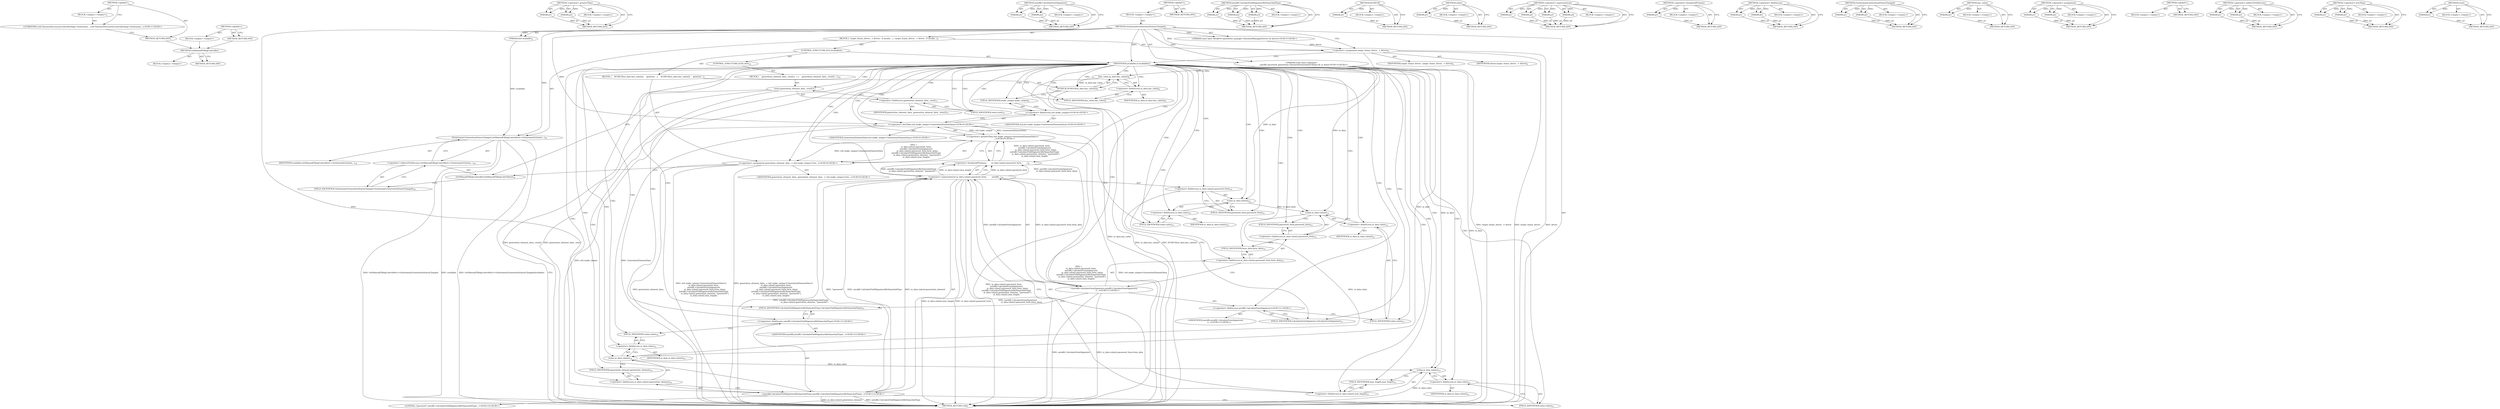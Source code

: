 digraph "&lt;global&gt;" {
vulnerable_171 [label=<(METHOD,GetManualFillingController)>];
vulnerable_172 [label=<(BLOCK,&lt;empty&gt;,&lt;empty&gt;)>];
vulnerable_173 [label=<(METHOD_RETURN,ANY)>];
vulnerable_121 [label=<(METHOD,&lt;operator&gt;.greaterThan)>];
vulnerable_122 [label=<(PARAM,p1)>];
vulnerable_123 [label=<(PARAM,p2)>];
vulnerable_124 [label=<(BLOCK,&lt;empty&gt;,&lt;empty&gt;)>];
vulnerable_125 [label=<(METHOD_RETURN,ANY)>];
vulnerable_146 [label=<(METHOD,autofill.CalculateFormSignature)>];
vulnerable_147 [label=<(PARAM,p1)>];
vulnerable_148 [label=<(PARAM,p2)>];
vulnerable_149 [label=<(BLOCK,&lt;empty&gt;,&lt;empty&gt;)>];
vulnerable_150 [label=<(METHOD_RETURN,ANY)>];
vulnerable_6 [label=<(METHOD,&lt;global&gt;)<SUB>1</SUB>>];
vulnerable_7 [label=<(BLOCK,&lt;empty&gt;,&lt;empty&gt;)<SUB>1</SUB>>];
vulnerable_8 [label=<(METHOD,OnAutomaticGenerationStatusChanged)<SUB>1</SUB>>];
vulnerable_9 [label=<(PARAM,bool available)<SUB>2</SUB>>];
vulnerable_10 [label="<(PARAM,const base::Optional&lt;
        autofill::password_generation::PasswordGenerationUIData&gt;&amp; ui_data)<SUB>3</SUB>>"];
vulnerable_11 [label="<(PARAM,const base::WeakPtr&lt;password_manager::PasswordManagerDriver&gt;&amp; driver)<SUB>5</SUB>>"];
vulnerable_12 [label=<(BLOCK,{
  target_frame_driver_ = driver;
  if (availa...,{
  target_frame_driver_ = driver;
  if (availa...)<SUB>5</SUB>>];
vulnerable_13 [label=<(&lt;operator&gt;.assignment,target_frame_driver_ = driver)<SUB>6</SUB>>];
vulnerable_14 [label=<(IDENTIFIER,target_frame_driver_,target_frame_driver_ = driver)<SUB>6</SUB>>];
vulnerable_15 [label=<(IDENTIFIER,driver,target_frame_driver_ = driver)<SUB>6</SUB>>];
vulnerable_16 [label=<(CONTROL_STRUCTURE,IF,if (available))<SUB>7</SUB>>];
vulnerable_17 [label=<(IDENTIFIER,available,if (available))<SUB>7</SUB>>];
vulnerable_18 [label=<(BLOCK,{
    DCHECK(ui_data.has_value());
    generati...,{
    DCHECK(ui_data.has_value());
    generati...)<SUB>7</SUB>>];
vulnerable_19 [label=<(DCHECK,DCHECK(ui_data.has_value()))<SUB>8</SUB>>];
vulnerable_20 [label=<(has_value,ui_data.has_value())<SUB>8</SUB>>];
vulnerable_21 [label=<(&lt;operator&gt;.fieldAccess,ui_data.has_value)<SUB>8</SUB>>];
vulnerable_22 [label=<(IDENTIFIER,ui_data,ui_data.has_value())<SUB>8</SUB>>];
vulnerable_23 [label=<(FIELD_IDENTIFIER,has_value,has_value)<SUB>8</SUB>>];
vulnerable_24 [label="<(&lt;operator&gt;.assignment,generation_element_data_ = std::make_unique&lt;Gen...)<SUB>9</SUB>>"];
vulnerable_25 [label="<(IDENTIFIER,generation_element_data_,generation_element_data_ = std::make_unique&lt;Gen...)<SUB>9</SUB>>"];
vulnerable_26 [label="<(&lt;operator&gt;.greaterThan,std::make_unique&lt;GenerationElementData&gt;(
      ...)<SUB>9</SUB>>"];
vulnerable_27 [label="<(&lt;operator&gt;.lessThan,std::make_unique&lt;GenerationElementData)<SUB>9</SUB>>"];
vulnerable_28 [label="<(&lt;operator&gt;.fieldAccess,std::make_unique)<SUB>9</SUB>>"];
vulnerable_29 [label="<(IDENTIFIER,std,std::make_unique&lt;GenerationElementData)<SUB>9</SUB>>"];
vulnerable_30 [label=<(FIELD_IDENTIFIER,make_unique,make_unique)<SUB>9</SUB>>];
vulnerable_31 [label="<(IDENTIFIER,GenerationElementData,std::make_unique&lt;GenerationElementData)<SUB>9</SUB>>"];
vulnerable_32 [label=<(&lt;operator&gt;.bracketedPrimary,(
        ui_data.value().password_form,
      ...)<SUB>9</SUB>>];
vulnerable_33 [label=<(&lt;operator&gt;.expressionList,ui_data.value().password_form,
        autofill...)<SUB>10</SUB>>];
vulnerable_34 [label=<(&lt;operator&gt;.fieldAccess,ui_data.value().password_form)<SUB>10</SUB>>];
vulnerable_35 [label=<(value,ui_data.value())<SUB>10</SUB>>];
vulnerable_36 [label=<(&lt;operator&gt;.fieldAccess,ui_data.value)<SUB>10</SUB>>];
vulnerable_37 [label=<(IDENTIFIER,ui_data,ui_data.value())<SUB>10</SUB>>];
vulnerable_38 [label=<(FIELD_IDENTIFIER,value,value)<SUB>10</SUB>>];
vulnerable_39 [label=<(FIELD_IDENTIFIER,password_form,password_form)<SUB>10</SUB>>];
vulnerable_40 [label="<(autofill.CalculateFormSignature,autofill::CalculateFormSignature(
            u...)<SUB>11</SUB>>"];
vulnerable_41 [label="<(&lt;operator&gt;.fieldAccess,autofill::CalculateFormSignature)<SUB>11</SUB>>"];
vulnerable_42 [label="<(IDENTIFIER,autofill,autofill::CalculateFormSignature(
            u...)<SUB>11</SUB>>"];
vulnerable_43 [label=<(FIELD_IDENTIFIER,CalculateFormSignature,CalculateFormSignature)<SUB>11</SUB>>];
vulnerable_44 [label=<(&lt;operator&gt;.fieldAccess,ui_data.value().password_form.form_data)<SUB>12</SUB>>];
vulnerable_45 [label=<(&lt;operator&gt;.fieldAccess,ui_data.value().password_form)<SUB>12</SUB>>];
vulnerable_46 [label=<(value,ui_data.value())<SUB>12</SUB>>];
vulnerable_47 [label=<(&lt;operator&gt;.fieldAccess,ui_data.value)<SUB>12</SUB>>];
vulnerable_48 [label=<(IDENTIFIER,ui_data,ui_data.value())<SUB>12</SUB>>];
vulnerable_49 [label=<(FIELD_IDENTIFIER,value,value)<SUB>12</SUB>>];
vulnerable_50 [label=<(FIELD_IDENTIFIER,password_form,password_form)<SUB>12</SUB>>];
vulnerable_51 [label=<(FIELD_IDENTIFIER,form_data,form_data)<SUB>12</SUB>>];
vulnerable_52 [label="<(autofill.CalculateFieldSignatureByNameAndType,autofill::CalculateFieldSignatureByNameAndType(...)<SUB>13</SUB>>"];
vulnerable_53 [label="<(&lt;operator&gt;.fieldAccess,autofill::CalculateFieldSignatureByNameAndType)<SUB>13</SUB>>"];
vulnerable_54 [label="<(IDENTIFIER,autofill,autofill::CalculateFieldSignatureByNameAndType(...)<SUB>13</SUB>>"];
vulnerable_55 [label=<(FIELD_IDENTIFIER,CalculateFieldSignatureByNameAndType,CalculateFieldSignatureByNameAndType)<SUB>13</SUB>>];
vulnerable_56 [label=<(&lt;operator&gt;.fieldAccess,ui_data.value().generation_element)<SUB>14</SUB>>];
vulnerable_57 [label=<(value,ui_data.value())<SUB>14</SUB>>];
vulnerable_58 [label=<(&lt;operator&gt;.fieldAccess,ui_data.value)<SUB>14</SUB>>];
vulnerable_59 [label=<(IDENTIFIER,ui_data,ui_data.value())<SUB>14</SUB>>];
vulnerable_60 [label=<(FIELD_IDENTIFIER,value,value)<SUB>14</SUB>>];
vulnerable_61 [label=<(FIELD_IDENTIFIER,generation_element,generation_element)<SUB>14</SUB>>];
vulnerable_62 [label="<(LITERAL,&quot;password&quot;,autofill::CalculateFieldSignatureByNameAndType(...)<SUB>14</SUB>>"];
vulnerable_63 [label=<(&lt;operator&gt;.fieldAccess,ui_data.value().max_length)<SUB>15</SUB>>];
vulnerable_64 [label=<(value,ui_data.value())<SUB>15</SUB>>];
vulnerable_65 [label=<(&lt;operator&gt;.fieldAccess,ui_data.value)<SUB>15</SUB>>];
vulnerable_66 [label=<(IDENTIFIER,ui_data,ui_data.value())<SUB>15</SUB>>];
vulnerable_67 [label=<(FIELD_IDENTIFIER,value,value)<SUB>15</SUB>>];
vulnerable_68 [label=<(FIELD_IDENTIFIER,max_length,max_length)<SUB>15</SUB>>];
vulnerable_69 [label=<(CONTROL_STRUCTURE,ELSE,else)<SUB>16</SUB>>];
vulnerable_70 [label=<(BLOCK,{
    generation_element_data_.reset();
  },{
    generation_element_data_.reset();
  })<SUB>16</SUB>>];
vulnerable_71 [label=<(reset,generation_element_data_.reset())<SUB>17</SUB>>];
vulnerable_72 [label=<(&lt;operator&gt;.fieldAccess,generation_element_data_.reset)<SUB>17</SUB>>];
vulnerable_73 [label=<(IDENTIFIER,generation_element_data_,generation_element_data_.reset())<SUB>17</SUB>>];
vulnerable_74 [label=<(FIELD_IDENTIFIER,reset,reset)<SUB>17</SUB>>];
vulnerable_75 [label=<(OnAutomaticGenerationStatusChanged,GetManualFillingController()-&gt;OnAutomaticGenera...)<SUB>19</SUB>>];
vulnerable_76 [label=<(&lt;operator&gt;.indirectFieldAccess,GetManualFillingController()-&gt;OnAutomaticGenera...)<SUB>19</SUB>>];
vulnerable_77 [label=<(GetManualFillingController,GetManualFillingController())<SUB>19</SUB>>];
vulnerable_78 [label=<(FIELD_IDENTIFIER,OnAutomaticGenerationStatusChanged,OnAutomaticGenerationStatusChanged)<SUB>19</SUB>>];
vulnerable_79 [label=<(IDENTIFIER,available,GetManualFillingController()-&gt;OnAutomaticGenera...)<SUB>19</SUB>>];
vulnerable_80 [label=<(METHOD_RETURN,void)<SUB>1</SUB>>];
vulnerable_82 [label=<(METHOD_RETURN,ANY)<SUB>1</SUB>>];
vulnerable_151 [label=<(METHOD,autofill.CalculateFieldSignatureByNameAndType)>];
vulnerable_152 [label=<(PARAM,p1)>];
vulnerable_153 [label=<(PARAM,p2)>];
vulnerable_154 [label=<(PARAM,p3)>];
vulnerable_155 [label=<(BLOCK,&lt;empty&gt;,&lt;empty&gt;)>];
vulnerable_156 [label=<(METHOD_RETURN,ANY)>];
vulnerable_108 [label=<(METHOD,DCHECK)>];
vulnerable_109 [label=<(PARAM,p1)>];
vulnerable_110 [label=<(BLOCK,&lt;empty&gt;,&lt;empty&gt;)>];
vulnerable_111 [label=<(METHOD_RETURN,ANY)>];
vulnerable_142 [label=<(METHOD,value)>];
vulnerable_143 [label=<(PARAM,p1)>];
vulnerable_144 [label=<(BLOCK,&lt;empty&gt;,&lt;empty&gt;)>];
vulnerable_145 [label=<(METHOD_RETURN,ANY)>];
vulnerable_135 [label=<(METHOD,&lt;operator&gt;.expressionList)>];
vulnerable_136 [label=<(PARAM,p1)>];
vulnerable_137 [label=<(PARAM,p2)>];
vulnerable_138 [label=<(PARAM,p3)>];
vulnerable_139 [label=<(PARAM,p4)>];
vulnerable_140 [label=<(BLOCK,&lt;empty&gt;,&lt;empty&gt;)>];
vulnerable_141 [label=<(METHOD_RETURN,ANY)>];
vulnerable_131 [label=<(METHOD,&lt;operator&gt;.bracketedPrimary)>];
vulnerable_132 [label=<(PARAM,p1)>];
vulnerable_133 [label=<(BLOCK,&lt;empty&gt;,&lt;empty&gt;)>];
vulnerable_134 [label=<(METHOD_RETURN,ANY)>];
vulnerable_116 [label=<(METHOD,&lt;operator&gt;.fieldAccess)>];
vulnerable_117 [label=<(PARAM,p1)>];
vulnerable_118 [label=<(PARAM,p2)>];
vulnerable_119 [label=<(BLOCK,&lt;empty&gt;,&lt;empty&gt;)>];
vulnerable_120 [label=<(METHOD_RETURN,ANY)>];
vulnerable_161 [label=<(METHOD,OnAutomaticGenerationStatusChanged)>];
vulnerable_162 [label=<(PARAM,p1)>];
vulnerable_163 [label=<(PARAM,p2)>];
vulnerable_164 [label=<(BLOCK,&lt;empty&gt;,&lt;empty&gt;)>];
vulnerable_165 [label=<(METHOD_RETURN,ANY)>];
vulnerable_112 [label=<(METHOD,has_value)>];
vulnerable_113 [label=<(PARAM,p1)>];
vulnerable_114 [label=<(BLOCK,&lt;empty&gt;,&lt;empty&gt;)>];
vulnerable_115 [label=<(METHOD_RETURN,ANY)>];
vulnerable_103 [label=<(METHOD,&lt;operator&gt;.assignment)>];
vulnerable_104 [label=<(PARAM,p1)>];
vulnerable_105 [label=<(PARAM,p2)>];
vulnerable_106 [label=<(BLOCK,&lt;empty&gt;,&lt;empty&gt;)>];
vulnerable_107 [label=<(METHOD_RETURN,ANY)>];
vulnerable_97 [label=<(METHOD,&lt;global&gt;)<SUB>1</SUB>>];
vulnerable_98 [label=<(BLOCK,&lt;empty&gt;,&lt;empty&gt;)>];
vulnerable_99 [label=<(METHOD_RETURN,ANY)>];
vulnerable_166 [label=<(METHOD,&lt;operator&gt;.indirectFieldAccess)>];
vulnerable_167 [label=<(PARAM,p1)>];
vulnerable_168 [label=<(PARAM,p2)>];
vulnerable_169 [label=<(BLOCK,&lt;empty&gt;,&lt;empty&gt;)>];
vulnerable_170 [label=<(METHOD_RETURN,ANY)>];
vulnerable_126 [label=<(METHOD,&lt;operator&gt;.lessThan)>];
vulnerable_127 [label=<(PARAM,p1)>];
vulnerable_128 [label=<(PARAM,p2)>];
vulnerable_129 [label=<(BLOCK,&lt;empty&gt;,&lt;empty&gt;)>];
vulnerable_130 [label=<(METHOD_RETURN,ANY)>];
vulnerable_157 [label=<(METHOD,reset)>];
vulnerable_158 [label=<(PARAM,p1)>];
vulnerable_159 [label=<(BLOCK,&lt;empty&gt;,&lt;empty&gt;)>];
vulnerable_160 [label=<(METHOD_RETURN,ANY)>];
fixed_6 [label=<(METHOD,&lt;global&gt;)<SUB>1</SUB>>];
fixed_7 [label=<(BLOCK,&lt;empty&gt;,&lt;empty&gt;)<SUB>1</SUB>>];
fixed_8 [label="<(UNKNOWN,void PasswordAccessoryControllerImpl::OnAutomat...,void PasswordAccessoryControllerImpl::OnAutomat...)<SUB>1</SUB>>"];
fixed_9 [label=<(METHOD_RETURN,ANY)<SUB>1</SUB>>];
fixed_14 [label=<(METHOD,&lt;global&gt;)<SUB>1</SUB>>];
fixed_15 [label=<(BLOCK,&lt;empty&gt;,&lt;empty&gt;)>];
fixed_16 [label=<(METHOD_RETURN,ANY)>];
vulnerable_171 -> vulnerable_172  [key=0, label="AST: "];
vulnerable_171 -> vulnerable_173  [key=0, label="AST: "];
vulnerable_171 -> vulnerable_173  [key=1, label="CFG: "];
vulnerable_121 -> vulnerable_122  [key=0, label="AST: "];
vulnerable_121 -> vulnerable_122  [key=1, label="DDG: "];
vulnerable_121 -> vulnerable_124  [key=0, label="AST: "];
vulnerable_121 -> vulnerable_123  [key=0, label="AST: "];
vulnerable_121 -> vulnerable_123  [key=1, label="DDG: "];
vulnerable_121 -> vulnerable_125  [key=0, label="AST: "];
vulnerable_121 -> vulnerable_125  [key=1, label="CFG: "];
vulnerable_122 -> vulnerable_125  [key=0, label="DDG: p1"];
vulnerable_123 -> vulnerable_125  [key=0, label="DDG: p2"];
vulnerable_146 -> vulnerable_147  [key=0, label="AST: "];
vulnerable_146 -> vulnerable_147  [key=1, label="DDG: "];
vulnerable_146 -> vulnerable_149  [key=0, label="AST: "];
vulnerable_146 -> vulnerable_148  [key=0, label="AST: "];
vulnerable_146 -> vulnerable_148  [key=1, label="DDG: "];
vulnerable_146 -> vulnerable_150  [key=0, label="AST: "];
vulnerable_146 -> vulnerable_150  [key=1, label="CFG: "];
vulnerable_147 -> vulnerable_150  [key=0, label="DDG: p1"];
vulnerable_148 -> vulnerable_150  [key=0, label="DDG: p2"];
vulnerable_6 -> vulnerable_7  [key=0, label="AST: "];
vulnerable_6 -> vulnerable_82  [key=0, label="AST: "];
vulnerable_6 -> vulnerable_82  [key=1, label="CFG: "];
vulnerable_7 -> vulnerable_8  [key=0, label="AST: "];
vulnerable_8 -> vulnerable_9  [key=0, label="AST: "];
vulnerable_8 -> vulnerable_9  [key=1, label="DDG: "];
vulnerable_8 -> vulnerable_10  [key=0, label="AST: "];
vulnerable_8 -> vulnerable_10  [key=1, label="DDG: "];
vulnerable_8 -> vulnerable_11  [key=0, label="AST: "];
vulnerable_8 -> vulnerable_11  [key=1, label="DDG: "];
vulnerable_8 -> vulnerable_12  [key=0, label="AST: "];
vulnerable_8 -> vulnerable_80  [key=0, label="AST: "];
vulnerable_8 -> vulnerable_13  [key=0, label="CFG: "];
vulnerable_8 -> vulnerable_13  [key=1, label="DDG: "];
vulnerable_8 -> vulnerable_17  [key=0, label="DDG: "];
vulnerable_8 -> vulnerable_75  [key=0, label="DDG: "];
vulnerable_8 -> vulnerable_27  [key=0, label="DDG: "];
vulnerable_8 -> vulnerable_52  [key=0, label="DDG: "];
vulnerable_9 -> vulnerable_75  [key=0, label="DDG: available"];
vulnerable_10 -> vulnerable_80  [key=0, label="DDG: ui_data"];
vulnerable_10 -> vulnerable_20  [key=0, label="DDG: ui_data"];
vulnerable_10 -> vulnerable_35  [key=0, label="DDG: ui_data"];
vulnerable_10 -> vulnerable_64  [key=0, label="DDG: ui_data"];
vulnerable_10 -> vulnerable_57  [key=0, label="DDG: ui_data"];
vulnerable_10 -> vulnerable_46  [key=0, label="DDG: ui_data"];
vulnerable_11 -> vulnerable_13  [key=0, label="DDG: driver"];
vulnerable_12 -> vulnerable_13  [key=0, label="AST: "];
vulnerable_12 -> vulnerable_16  [key=0, label="AST: "];
vulnerable_12 -> vulnerable_75  [key=0, label="AST: "];
vulnerable_13 -> vulnerable_14  [key=0, label="AST: "];
vulnerable_13 -> vulnerable_15  [key=0, label="AST: "];
vulnerable_13 -> vulnerable_17  [key=0, label="CFG: "];
vulnerable_13 -> vulnerable_80  [key=0, label="DDG: driver"];
vulnerable_13 -> vulnerable_80  [key=1, label="DDG: target_frame_driver_ = driver"];
vulnerable_13 -> vulnerable_80  [key=2, label="DDG: target_frame_driver_"];
vulnerable_16 -> vulnerable_17  [key=0, label="AST: "];
vulnerable_16 -> vulnerable_18  [key=0, label="AST: "];
vulnerable_16 -> vulnerable_69  [key=0, label="AST: "];
vulnerable_17 -> vulnerable_23  [key=0, label="CFG: "];
vulnerable_17 -> vulnerable_23  [key=1, label="CDG: "];
vulnerable_17 -> vulnerable_74  [key=0, label="CFG: "];
vulnerable_17 -> vulnerable_74  [key=1, label="CDG: "];
vulnerable_17 -> vulnerable_47  [key=0, label="CDG: "];
vulnerable_17 -> vulnerable_30  [key=0, label="CDG: "];
vulnerable_17 -> vulnerable_34  [key=0, label="CDG: "];
vulnerable_17 -> vulnerable_21  [key=0, label="CDG: "];
vulnerable_17 -> vulnerable_32  [key=0, label="CDG: "];
vulnerable_17 -> vulnerable_68  [key=0, label="CDG: "];
vulnerable_17 -> vulnerable_49  [key=0, label="CDG: "];
vulnerable_17 -> vulnerable_60  [key=0, label="CDG: "];
vulnerable_17 -> vulnerable_26  [key=0, label="CDG: "];
vulnerable_17 -> vulnerable_64  [key=0, label="CDG: "];
vulnerable_17 -> vulnerable_51  [key=0, label="CDG: "];
vulnerable_17 -> vulnerable_57  [key=0, label="CDG: "];
vulnerable_17 -> vulnerable_19  [key=0, label="CDG: "];
vulnerable_17 -> vulnerable_28  [key=0, label="CDG: "];
vulnerable_17 -> vulnerable_52  [key=0, label="CDG: "];
vulnerable_17 -> vulnerable_46  [key=0, label="CDG: "];
vulnerable_17 -> vulnerable_20  [key=0, label="CDG: "];
vulnerable_17 -> vulnerable_38  [key=0, label="CDG: "];
vulnerable_17 -> vulnerable_72  [key=0, label="CDG: "];
vulnerable_17 -> vulnerable_56  [key=0, label="CDG: "];
vulnerable_17 -> vulnerable_67  [key=0, label="CDG: "];
vulnerable_17 -> vulnerable_45  [key=0, label="CDG: "];
vulnerable_17 -> vulnerable_27  [key=0, label="CDG: "];
vulnerable_17 -> vulnerable_40  [key=0, label="CDG: "];
vulnerable_17 -> vulnerable_65  [key=0, label="CDG: "];
vulnerable_17 -> vulnerable_50  [key=0, label="CDG: "];
vulnerable_17 -> vulnerable_44  [key=0, label="CDG: "];
vulnerable_17 -> vulnerable_35  [key=0, label="CDG: "];
vulnerable_17 -> vulnerable_43  [key=0, label="CDG: "];
vulnerable_17 -> vulnerable_24  [key=0, label="CDG: "];
vulnerable_17 -> vulnerable_58  [key=0, label="CDG: "];
vulnerable_17 -> vulnerable_33  [key=0, label="CDG: "];
vulnerable_17 -> vulnerable_61  [key=0, label="CDG: "];
vulnerable_17 -> vulnerable_71  [key=0, label="CDG: "];
vulnerable_17 -> vulnerable_36  [key=0, label="CDG: "];
vulnerable_17 -> vulnerable_53  [key=0, label="CDG: "];
vulnerable_17 -> vulnerable_41  [key=0, label="CDG: "];
vulnerable_17 -> vulnerable_63  [key=0, label="CDG: "];
vulnerable_17 -> vulnerable_55  [key=0, label="CDG: "];
vulnerable_17 -> vulnerable_39  [key=0, label="CDG: "];
vulnerable_18 -> vulnerable_19  [key=0, label="AST: "];
vulnerable_18 -> vulnerable_24  [key=0, label="AST: "];
vulnerable_19 -> vulnerable_20  [key=0, label="AST: "];
vulnerable_19 -> vulnerable_30  [key=0, label="CFG: "];
vulnerable_19 -> vulnerable_80  [key=0, label="DDG: ui_data.has_value()"];
vulnerable_19 -> vulnerable_80  [key=1, label="DDG: DCHECK(ui_data.has_value())"];
vulnerable_20 -> vulnerable_21  [key=0, label="AST: "];
vulnerable_20 -> vulnerable_19  [key=0, label="CFG: "];
vulnerable_20 -> vulnerable_19  [key=1, label="DDG: ui_data.has_value"];
vulnerable_20 -> vulnerable_80  [key=0, label="DDG: ui_data.has_value"];
vulnerable_21 -> vulnerable_22  [key=0, label="AST: "];
vulnerable_21 -> vulnerable_23  [key=0, label="AST: "];
vulnerable_21 -> vulnerable_20  [key=0, label="CFG: "];
vulnerable_23 -> vulnerable_21  [key=0, label="CFG: "];
vulnerable_24 -> vulnerable_25  [key=0, label="AST: "];
vulnerable_24 -> vulnerable_26  [key=0, label="AST: "];
vulnerable_24 -> vulnerable_77  [key=0, label="CFG: "];
vulnerable_24 -> vulnerable_80  [key=0, label="DDG: generation_element_data_"];
vulnerable_24 -> vulnerable_80  [key=1, label="DDG: std::make_unique&lt;GenerationElementData&gt;(
        ui_data.value().password_form,
        autofill::CalculateFormSignature(
            ui_data.value().password_form.form_data),
        autofill::CalculateFieldSignatureByNameAndType(
            ui_data.value().generation_element, &quot;password&quot;),
        ui_data.value().max_length)"];
vulnerable_24 -> vulnerable_80  [key=2, label="DDG: generation_element_data_ = std::make_unique&lt;GenerationElementData&gt;(
        ui_data.value().password_form,
        autofill::CalculateFormSignature(
            ui_data.value().password_form.form_data),
        autofill::CalculateFieldSignatureByNameAndType(
            ui_data.value().generation_element, &quot;password&quot;),
        ui_data.value().max_length)"];
vulnerable_26 -> vulnerable_27  [key=0, label="AST: "];
vulnerable_26 -> vulnerable_32  [key=0, label="AST: "];
vulnerable_26 -> vulnerable_24  [key=0, label="CFG: "];
vulnerable_26 -> vulnerable_24  [key=1, label="DDG: std::make_unique&lt;GenerationElementData"];
vulnerable_26 -> vulnerable_24  [key=2, label="DDG: (
        ui_data.value().password_form,
        autofill::CalculateFormSignature(
            ui_data.value().password_form.form_data),
        autofill::CalculateFieldSignatureByNameAndType(
            ui_data.value().generation_element, &quot;password&quot;),
        ui_data.value().max_length)"];
vulnerable_26 -> vulnerable_80  [key=0, label="DDG: std::make_unique&lt;GenerationElementData"];
vulnerable_26 -> vulnerable_80  [key=1, label="DDG: (
        ui_data.value().password_form,
        autofill::CalculateFormSignature(
            ui_data.value().password_form.form_data),
        autofill::CalculateFieldSignatureByNameAndType(
            ui_data.value().generation_element, &quot;password&quot;),
        ui_data.value().max_length)"];
vulnerable_27 -> vulnerable_28  [key=0, label="AST: "];
vulnerable_27 -> vulnerable_31  [key=0, label="AST: "];
vulnerable_27 -> vulnerable_38  [key=0, label="CFG: "];
vulnerable_27 -> vulnerable_80  [key=0, label="DDG: std::make_unique"];
vulnerable_27 -> vulnerable_80  [key=1, label="DDG: GenerationElementData"];
vulnerable_27 -> vulnerable_26  [key=0, label="DDG: std::make_unique"];
vulnerable_27 -> vulnerable_26  [key=1, label="DDG: GenerationElementData"];
vulnerable_28 -> vulnerable_29  [key=0, label="AST: "];
vulnerable_28 -> vulnerable_30  [key=0, label="AST: "];
vulnerable_28 -> vulnerable_27  [key=0, label="CFG: "];
vulnerable_30 -> vulnerable_28  [key=0, label="CFG: "];
vulnerable_32 -> vulnerable_33  [key=0, label="AST: "];
vulnerable_32 -> vulnerable_26  [key=0, label="CFG: "];
vulnerable_32 -> vulnerable_26  [key=1, label="DDG: ui_data.value().password_form,
        autofill::CalculateFormSignature(
            ui_data.value().password_form.form_data),
        autofill::CalculateFieldSignatureByNameAndType(
            ui_data.value().generation_element, &quot;password&quot;),
        ui_data.value().max_length"];
vulnerable_32 -> vulnerable_80  [key=0, label="DDG: ui_data.value().password_form,
        autofill::CalculateFormSignature(
            ui_data.value().password_form.form_data),
        autofill::CalculateFieldSignatureByNameAndType(
            ui_data.value().generation_element, &quot;password&quot;),
        ui_data.value().max_length"];
vulnerable_33 -> vulnerable_34  [key=0, label="AST: "];
vulnerable_33 -> vulnerable_40  [key=0, label="AST: "];
vulnerable_33 -> vulnerable_52  [key=0, label="AST: "];
vulnerable_33 -> vulnerable_63  [key=0, label="AST: "];
vulnerable_33 -> vulnerable_32  [key=0, label="CFG: "];
vulnerable_33 -> vulnerable_32  [key=1, label="DDG: ui_data.value().password_form"];
vulnerable_33 -> vulnerable_32  [key=2, label="DDG: autofill::CalculateFormSignature(
            ui_data.value().password_form.form_data)"];
vulnerable_33 -> vulnerable_32  [key=3, label="DDG: autofill::CalculateFieldSignatureByNameAndType(
            ui_data.value().generation_element, &quot;password&quot;)"];
vulnerable_33 -> vulnerable_32  [key=4, label="DDG: ui_data.value().max_length"];
vulnerable_33 -> vulnerable_80  [key=0, label="DDG: ui_data.value().password_form"];
vulnerable_33 -> vulnerable_80  [key=1, label="DDG: autofill::CalculateFormSignature(
            ui_data.value().password_form.form_data)"];
vulnerable_33 -> vulnerable_80  [key=2, label="DDG: autofill::CalculateFieldSignatureByNameAndType(
            ui_data.value().generation_element, &quot;password&quot;)"];
vulnerable_33 -> vulnerable_80  [key=3, label="DDG: ui_data.value().max_length"];
vulnerable_34 -> vulnerable_35  [key=0, label="AST: "];
vulnerable_34 -> vulnerable_39  [key=0, label="AST: "];
vulnerable_34 -> vulnerable_43  [key=0, label="CFG: "];
vulnerable_35 -> vulnerable_36  [key=0, label="AST: "];
vulnerable_35 -> vulnerable_39  [key=0, label="CFG: "];
vulnerable_35 -> vulnerable_46  [key=0, label="DDG: ui_data.value"];
vulnerable_36 -> vulnerable_37  [key=0, label="AST: "];
vulnerable_36 -> vulnerable_38  [key=0, label="AST: "];
vulnerable_36 -> vulnerable_35  [key=0, label="CFG: "];
vulnerable_38 -> vulnerable_36  [key=0, label="CFG: "];
vulnerable_39 -> vulnerable_34  [key=0, label="CFG: "];
vulnerable_40 -> vulnerable_41  [key=0, label="AST: "];
vulnerable_40 -> vulnerable_44  [key=0, label="AST: "];
vulnerable_40 -> vulnerable_55  [key=0, label="CFG: "];
vulnerable_40 -> vulnerable_80  [key=0, label="DDG: autofill::CalculateFormSignature"];
vulnerable_40 -> vulnerable_80  [key=1, label="DDG: ui_data.value().password_form.form_data"];
vulnerable_40 -> vulnerable_33  [key=0, label="DDG: ui_data.value().password_form.form_data"];
vulnerable_40 -> vulnerable_33  [key=1, label="DDG: autofill::CalculateFormSignature"];
vulnerable_41 -> vulnerable_42  [key=0, label="AST: "];
vulnerable_41 -> vulnerable_43  [key=0, label="AST: "];
vulnerable_41 -> vulnerable_49  [key=0, label="CFG: "];
vulnerable_43 -> vulnerable_41  [key=0, label="CFG: "];
vulnerable_44 -> vulnerable_45  [key=0, label="AST: "];
vulnerable_44 -> vulnerable_51  [key=0, label="AST: "];
vulnerable_44 -> vulnerable_40  [key=0, label="CFG: "];
vulnerable_45 -> vulnerable_46  [key=0, label="AST: "];
vulnerable_45 -> vulnerable_50  [key=0, label="AST: "];
vulnerable_45 -> vulnerable_51  [key=0, label="CFG: "];
vulnerable_46 -> vulnerable_47  [key=0, label="AST: "];
vulnerable_46 -> vulnerable_50  [key=0, label="CFG: "];
vulnerable_46 -> vulnerable_57  [key=0, label="DDG: ui_data.value"];
vulnerable_47 -> vulnerable_48  [key=0, label="AST: "];
vulnerable_47 -> vulnerable_49  [key=0, label="AST: "];
vulnerable_47 -> vulnerable_46  [key=0, label="CFG: "];
vulnerable_49 -> vulnerable_47  [key=0, label="CFG: "];
vulnerable_50 -> vulnerable_45  [key=0, label="CFG: "];
vulnerable_51 -> vulnerable_44  [key=0, label="CFG: "];
vulnerable_52 -> vulnerable_53  [key=0, label="AST: "];
vulnerable_52 -> vulnerable_56  [key=0, label="AST: "];
vulnerable_52 -> vulnerable_62  [key=0, label="AST: "];
vulnerable_52 -> vulnerable_67  [key=0, label="CFG: "];
vulnerable_52 -> vulnerable_80  [key=0, label="DDG: autofill::CalculateFieldSignatureByNameAndType"];
vulnerable_52 -> vulnerable_80  [key=1, label="DDG: ui_data.value().generation_element"];
vulnerable_52 -> vulnerable_33  [key=0, label="DDG: autofill::CalculateFieldSignatureByNameAndType"];
vulnerable_52 -> vulnerable_33  [key=1, label="DDG: ui_data.value().generation_element"];
vulnerable_52 -> vulnerable_33  [key=2, label="DDG: &quot;password&quot;"];
vulnerable_53 -> vulnerable_54  [key=0, label="AST: "];
vulnerable_53 -> vulnerable_55  [key=0, label="AST: "];
vulnerable_53 -> vulnerable_60  [key=0, label="CFG: "];
vulnerable_55 -> vulnerable_53  [key=0, label="CFG: "];
vulnerable_56 -> vulnerable_57  [key=0, label="AST: "];
vulnerable_56 -> vulnerable_61  [key=0, label="AST: "];
vulnerable_56 -> vulnerable_52  [key=0, label="CFG: "];
vulnerable_57 -> vulnerable_58  [key=0, label="AST: "];
vulnerable_57 -> vulnerable_61  [key=0, label="CFG: "];
vulnerable_57 -> vulnerable_64  [key=0, label="DDG: ui_data.value"];
vulnerable_58 -> vulnerable_59  [key=0, label="AST: "];
vulnerable_58 -> vulnerable_60  [key=0, label="AST: "];
vulnerable_58 -> vulnerable_57  [key=0, label="CFG: "];
vulnerable_60 -> vulnerable_58  [key=0, label="CFG: "];
vulnerable_61 -> vulnerable_56  [key=0, label="CFG: "];
vulnerable_63 -> vulnerable_64  [key=0, label="AST: "];
vulnerable_63 -> vulnerable_68  [key=0, label="AST: "];
vulnerable_63 -> vulnerable_33  [key=0, label="CFG: "];
vulnerable_64 -> vulnerable_65  [key=0, label="AST: "];
vulnerable_64 -> vulnerable_68  [key=0, label="CFG: "];
vulnerable_64 -> vulnerable_80  [key=0, label="DDG: ui_data.value"];
vulnerable_65 -> vulnerable_66  [key=0, label="AST: "];
vulnerable_65 -> vulnerable_67  [key=0, label="AST: "];
vulnerable_65 -> vulnerable_64  [key=0, label="CFG: "];
vulnerable_67 -> vulnerable_65  [key=0, label="CFG: "];
vulnerable_68 -> vulnerable_63  [key=0, label="CFG: "];
vulnerable_69 -> vulnerable_70  [key=0, label="AST: "];
vulnerable_70 -> vulnerable_71  [key=0, label="AST: "];
vulnerable_71 -> vulnerable_72  [key=0, label="AST: "];
vulnerable_71 -> vulnerable_77  [key=0, label="CFG: "];
vulnerable_71 -> vulnerable_80  [key=0, label="DDG: generation_element_data_.reset"];
vulnerable_71 -> vulnerable_80  [key=1, label="DDG: generation_element_data_.reset()"];
vulnerable_72 -> vulnerable_73  [key=0, label="AST: "];
vulnerable_72 -> vulnerable_74  [key=0, label="AST: "];
vulnerable_72 -> vulnerable_71  [key=0, label="CFG: "];
vulnerable_74 -> vulnerable_72  [key=0, label="CFG: "];
vulnerable_75 -> vulnerable_76  [key=0, label="AST: "];
vulnerable_75 -> vulnerable_79  [key=0, label="AST: "];
vulnerable_75 -> vulnerable_80  [key=0, label="CFG: "];
vulnerable_75 -> vulnerable_80  [key=1, label="DDG: GetManualFillingController()-&gt;OnAutomaticGenerationStatusChanged"];
vulnerable_75 -> vulnerable_80  [key=2, label="DDG: available"];
vulnerable_75 -> vulnerable_80  [key=3, label="DDG: GetManualFillingController()-&gt;OnAutomaticGenerationStatusChanged(available)"];
vulnerable_76 -> vulnerable_77  [key=0, label="AST: "];
vulnerable_76 -> vulnerable_78  [key=0, label="AST: "];
vulnerable_76 -> vulnerable_75  [key=0, label="CFG: "];
vulnerable_77 -> vulnerable_78  [key=0, label="CFG: "];
vulnerable_78 -> vulnerable_76  [key=0, label="CFG: "];
vulnerable_151 -> vulnerable_152  [key=0, label="AST: "];
vulnerable_151 -> vulnerable_152  [key=1, label="DDG: "];
vulnerable_151 -> vulnerable_155  [key=0, label="AST: "];
vulnerable_151 -> vulnerable_153  [key=0, label="AST: "];
vulnerable_151 -> vulnerable_153  [key=1, label="DDG: "];
vulnerable_151 -> vulnerable_156  [key=0, label="AST: "];
vulnerable_151 -> vulnerable_156  [key=1, label="CFG: "];
vulnerable_151 -> vulnerable_154  [key=0, label="AST: "];
vulnerable_151 -> vulnerable_154  [key=1, label="DDG: "];
vulnerable_152 -> vulnerable_156  [key=0, label="DDG: p1"];
vulnerable_153 -> vulnerable_156  [key=0, label="DDG: p2"];
vulnerable_154 -> vulnerable_156  [key=0, label="DDG: p3"];
vulnerable_108 -> vulnerable_109  [key=0, label="AST: "];
vulnerable_108 -> vulnerable_109  [key=1, label="DDG: "];
vulnerable_108 -> vulnerable_110  [key=0, label="AST: "];
vulnerable_108 -> vulnerable_111  [key=0, label="AST: "];
vulnerable_108 -> vulnerable_111  [key=1, label="CFG: "];
vulnerable_109 -> vulnerable_111  [key=0, label="DDG: p1"];
vulnerable_142 -> vulnerable_143  [key=0, label="AST: "];
vulnerable_142 -> vulnerable_143  [key=1, label="DDG: "];
vulnerable_142 -> vulnerable_144  [key=0, label="AST: "];
vulnerable_142 -> vulnerable_145  [key=0, label="AST: "];
vulnerable_142 -> vulnerable_145  [key=1, label="CFG: "];
vulnerable_143 -> vulnerable_145  [key=0, label="DDG: p1"];
vulnerable_135 -> vulnerable_136  [key=0, label="AST: "];
vulnerable_135 -> vulnerable_136  [key=1, label="DDG: "];
vulnerable_135 -> vulnerable_140  [key=0, label="AST: "];
vulnerable_135 -> vulnerable_137  [key=0, label="AST: "];
vulnerable_135 -> vulnerable_137  [key=1, label="DDG: "];
vulnerable_135 -> vulnerable_141  [key=0, label="AST: "];
vulnerable_135 -> vulnerable_141  [key=1, label="CFG: "];
vulnerable_135 -> vulnerable_138  [key=0, label="AST: "];
vulnerable_135 -> vulnerable_138  [key=1, label="DDG: "];
vulnerable_135 -> vulnerable_139  [key=0, label="AST: "];
vulnerable_135 -> vulnerable_139  [key=1, label="DDG: "];
vulnerable_136 -> vulnerable_141  [key=0, label="DDG: p1"];
vulnerable_137 -> vulnerable_141  [key=0, label="DDG: p2"];
vulnerable_138 -> vulnerable_141  [key=0, label="DDG: p3"];
vulnerable_139 -> vulnerable_141  [key=0, label="DDG: p4"];
vulnerable_131 -> vulnerable_132  [key=0, label="AST: "];
vulnerable_131 -> vulnerable_132  [key=1, label="DDG: "];
vulnerable_131 -> vulnerable_133  [key=0, label="AST: "];
vulnerable_131 -> vulnerable_134  [key=0, label="AST: "];
vulnerable_131 -> vulnerable_134  [key=1, label="CFG: "];
vulnerable_132 -> vulnerable_134  [key=0, label="DDG: p1"];
vulnerable_116 -> vulnerable_117  [key=0, label="AST: "];
vulnerable_116 -> vulnerable_117  [key=1, label="DDG: "];
vulnerable_116 -> vulnerable_119  [key=0, label="AST: "];
vulnerable_116 -> vulnerable_118  [key=0, label="AST: "];
vulnerable_116 -> vulnerable_118  [key=1, label="DDG: "];
vulnerable_116 -> vulnerable_120  [key=0, label="AST: "];
vulnerable_116 -> vulnerable_120  [key=1, label="CFG: "];
vulnerable_117 -> vulnerable_120  [key=0, label="DDG: p1"];
vulnerable_118 -> vulnerable_120  [key=0, label="DDG: p2"];
vulnerable_161 -> vulnerable_162  [key=0, label="AST: "];
vulnerable_161 -> vulnerable_162  [key=1, label="DDG: "];
vulnerable_161 -> vulnerable_164  [key=0, label="AST: "];
vulnerable_161 -> vulnerable_163  [key=0, label="AST: "];
vulnerable_161 -> vulnerable_163  [key=1, label="DDG: "];
vulnerable_161 -> vulnerable_165  [key=0, label="AST: "];
vulnerable_161 -> vulnerable_165  [key=1, label="CFG: "];
vulnerable_162 -> vulnerable_165  [key=0, label="DDG: p1"];
vulnerable_163 -> vulnerable_165  [key=0, label="DDG: p2"];
vulnerable_112 -> vulnerable_113  [key=0, label="AST: "];
vulnerable_112 -> vulnerable_113  [key=1, label="DDG: "];
vulnerable_112 -> vulnerable_114  [key=0, label="AST: "];
vulnerable_112 -> vulnerable_115  [key=0, label="AST: "];
vulnerable_112 -> vulnerable_115  [key=1, label="CFG: "];
vulnerable_113 -> vulnerable_115  [key=0, label="DDG: p1"];
vulnerable_103 -> vulnerable_104  [key=0, label="AST: "];
vulnerable_103 -> vulnerable_104  [key=1, label="DDG: "];
vulnerable_103 -> vulnerable_106  [key=0, label="AST: "];
vulnerable_103 -> vulnerable_105  [key=0, label="AST: "];
vulnerable_103 -> vulnerable_105  [key=1, label="DDG: "];
vulnerable_103 -> vulnerable_107  [key=0, label="AST: "];
vulnerable_103 -> vulnerable_107  [key=1, label="CFG: "];
vulnerable_104 -> vulnerable_107  [key=0, label="DDG: p1"];
vulnerable_105 -> vulnerable_107  [key=0, label="DDG: p2"];
vulnerable_97 -> vulnerable_98  [key=0, label="AST: "];
vulnerable_97 -> vulnerable_99  [key=0, label="AST: "];
vulnerable_97 -> vulnerable_99  [key=1, label="CFG: "];
vulnerable_166 -> vulnerable_167  [key=0, label="AST: "];
vulnerable_166 -> vulnerable_167  [key=1, label="DDG: "];
vulnerable_166 -> vulnerable_169  [key=0, label="AST: "];
vulnerable_166 -> vulnerable_168  [key=0, label="AST: "];
vulnerable_166 -> vulnerable_168  [key=1, label="DDG: "];
vulnerable_166 -> vulnerable_170  [key=0, label="AST: "];
vulnerable_166 -> vulnerable_170  [key=1, label="CFG: "];
vulnerable_167 -> vulnerable_170  [key=0, label="DDG: p1"];
vulnerable_168 -> vulnerable_170  [key=0, label="DDG: p2"];
vulnerable_126 -> vulnerable_127  [key=0, label="AST: "];
vulnerable_126 -> vulnerable_127  [key=1, label="DDG: "];
vulnerable_126 -> vulnerable_129  [key=0, label="AST: "];
vulnerable_126 -> vulnerable_128  [key=0, label="AST: "];
vulnerable_126 -> vulnerable_128  [key=1, label="DDG: "];
vulnerable_126 -> vulnerable_130  [key=0, label="AST: "];
vulnerable_126 -> vulnerable_130  [key=1, label="CFG: "];
vulnerable_127 -> vulnerable_130  [key=0, label="DDG: p1"];
vulnerable_128 -> vulnerable_130  [key=0, label="DDG: p2"];
vulnerable_157 -> vulnerable_158  [key=0, label="AST: "];
vulnerable_157 -> vulnerable_158  [key=1, label="DDG: "];
vulnerable_157 -> vulnerable_159  [key=0, label="AST: "];
vulnerable_157 -> vulnerable_160  [key=0, label="AST: "];
vulnerable_157 -> vulnerable_160  [key=1, label="CFG: "];
vulnerable_158 -> vulnerable_160  [key=0, label="DDG: p1"];
fixed_6 -> fixed_7  [key=0, label="AST: "];
fixed_6 -> fixed_9  [key=0, label="AST: "];
fixed_6 -> fixed_8  [key=0, label="CFG: "];
fixed_7 -> fixed_8  [key=0, label="AST: "];
fixed_8 -> fixed_9  [key=0, label="CFG: "];
fixed_9 -> vulnerable_171  [key=0];
fixed_14 -> fixed_15  [key=0, label="AST: "];
fixed_14 -> fixed_16  [key=0, label="AST: "];
fixed_14 -> fixed_16  [key=1, label="CFG: "];
fixed_15 -> vulnerable_171  [key=0];
fixed_16 -> vulnerable_171  [key=0];
}
